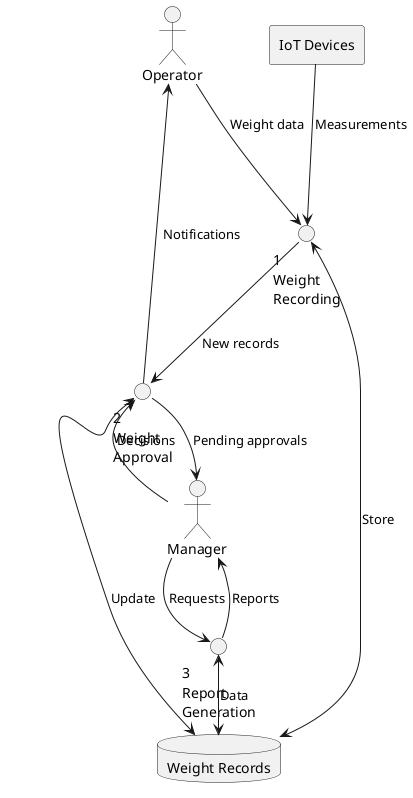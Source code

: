 @startuml Weight Management System DFD Level 1

skinparam monochrome true
skinparam shadowing false

' External entities
actor "Operator" as operator
actor "Manager" as manager
rectangle "IoT Devices" as iot

' Processes
circle "1\nWeight\nRecording" as weightRec
circle "2\nWeight\nApproval" as weightApp
circle "3\nReport\nGeneration" as reportGen

' Data stores
database "Weight Records" as weights

' Weight recording flows
operator --> weightRec : Weight data
iot --> weightRec : Measurements
weightRec <--> weights : Store
weightRec --> weightApp : New records

' Weight approval flows
weightApp --> manager : Pending approvals
manager --> weightApp : Decisions
weightApp <--> weights : Update
weightApp --> operator : Notifications

' Report generation flows
manager --> reportGen : Requests
reportGen <--> weights : Data
reportGen --> manager : Reports

@enduml